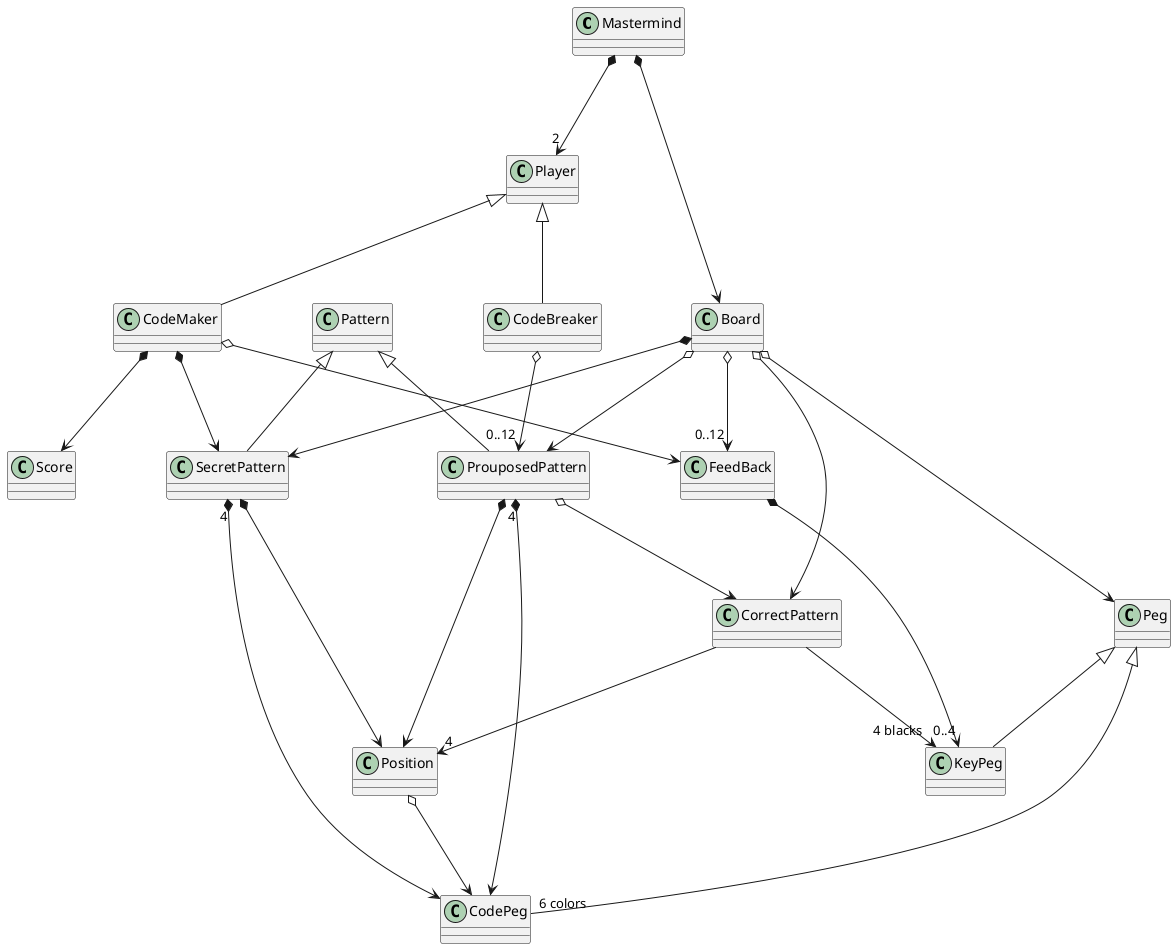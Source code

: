 @startuml
skinparam nodesep 90
skinparam ranksep 100
skinparam shadowing false

Mastermind *-down-> "2" Player
Mastermind *-down-> Board

Player <|-down- CodeBreaker
Player <|-down- CodeMaker

CodeBreaker o-down->"0..12" ProuposedPattern

Board o-down-> Peg
Board o-down-> ProuposedPattern
Board *-down-> SecretPattern
Board o-down->"0..12" FeedBack
Board o-down-> CorrectPattern

Peg <|-down-"6 colors" CodePeg
Peg <|-down-KeyPeg

Position o-down-> CodePeg

CodeMaker *-down-> SecretPattern
CodeMaker *-down-> Score
CodeMaker o-down-> FeedBack

FeedBack *-down->"0..4" KeyPeg

Pattern <|-down- SecretPattern
Pattern <|-down-ProuposedPattern

ProuposedPattern "4"*-down->CodePeg
ProuposedPattern *-down-> Position
ProuposedPattern o-down-> CorrectPattern

SecretPattern "4"*-down-> CodePeg
SecretPattern *-down-> Position

CorrectPattern -down->"4 blacks" KeyPeg
CorrectPattern -down-> "4"Position

@enduml
